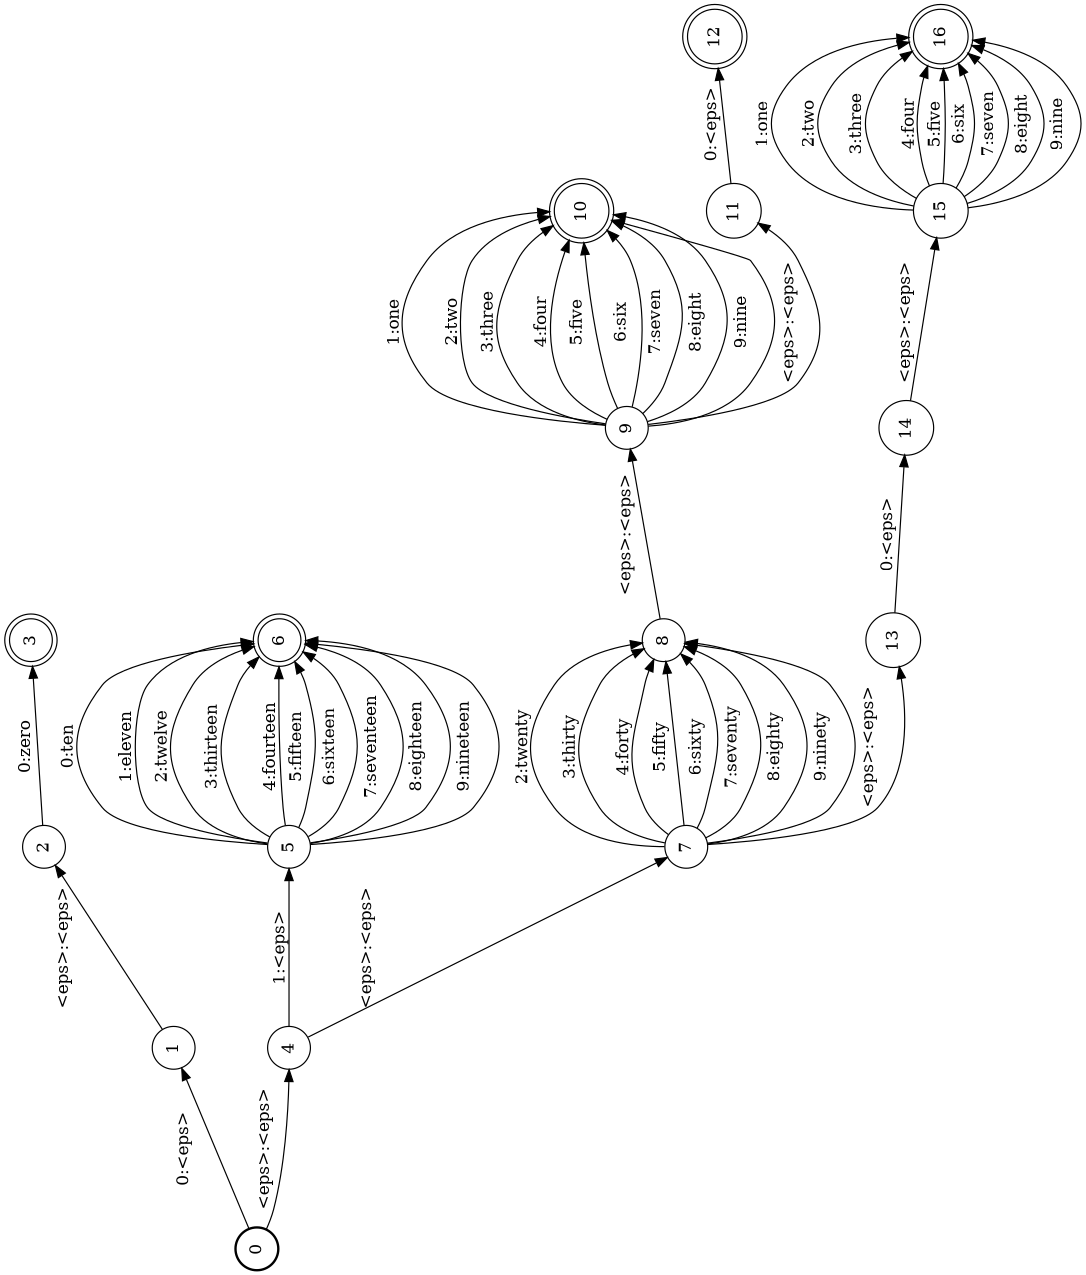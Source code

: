 digraph FST {
rankdir = LR;
size = "8.5,11";
label = "";
center = 1;
orientation = Landscape;
ranksep = "0.4";
nodesep = "0.25";
0 [label = "0", shape = circle, style = bold, fontsize = 14]
	0 -> 1 [label = "0:<eps>", fontsize = 14];
	0 -> 4 [label = "<eps>:<eps>", fontsize = 14];
1 [label = "1", shape = circle, style = solid, fontsize = 14]
	1 -> 2 [label = "<eps>:<eps>", fontsize = 14];
2 [label = "2", shape = circle, style = solid, fontsize = 14]
	2 -> 3 [label = "0:zero", fontsize = 14];
3 [label = "3", shape = doublecircle, style = solid, fontsize = 14]
4 [label = "4", shape = circle, style = solid, fontsize = 14]
	4 -> 5 [label = "1:<eps>", fontsize = 14];
	4 -> 7 [label = "<eps>:<eps>", fontsize = 14];
5 [label = "5", shape = circle, style = solid, fontsize = 14]
	5 -> 6 [label = "0:ten", fontsize = 14];
	5 -> 6 [label = "1:eleven", fontsize = 14];
	5 -> 6 [label = "2:twelve", fontsize = 14];
	5 -> 6 [label = "3:thirteen", fontsize = 14];
	5 -> 6 [label = "4:fourteen", fontsize = 14];
	5 -> 6 [label = "5:fifteen", fontsize = 14];
	5 -> 6 [label = "6:sixteen", fontsize = 14];
	5 -> 6 [label = "7:seventeen", fontsize = 14];
	5 -> 6 [label = "8:eighteen", fontsize = 14];
	5 -> 6 [label = "9:nineteen", fontsize = 14];
6 [label = "6", shape = doublecircle, style = solid, fontsize = 14]
7 [label = "7", shape = circle, style = solid, fontsize = 14]
	7 -> 8 [label = "2:twenty", fontsize = 14];
	7 -> 8 [label = "3:thirty", fontsize = 14];
	7 -> 8 [label = "4:forty", fontsize = 14];
	7 -> 8 [label = "5:fifty", fontsize = 14];
	7 -> 8 [label = "6:sixty", fontsize = 14];
	7 -> 8 [label = "7:seventy", fontsize = 14];
	7 -> 8 [label = "8:eighty", fontsize = 14];
	7 -> 8 [label = "9:ninety", fontsize = 14];
	7 -> 13 [label = "<eps>:<eps>", fontsize = 14];
8 [label = "8", shape = circle, style = solid, fontsize = 14]
	8 -> 9 [label = "<eps>:<eps>", fontsize = 14];
9 [label = "9", shape = circle, style = solid, fontsize = 14]
	9 -> 10 [label = "1:one", fontsize = 14];
	9 -> 10 [label = "2:two", fontsize = 14];
	9 -> 10 [label = "3:three", fontsize = 14];
	9 -> 10 [label = "4:four", fontsize = 14];
	9 -> 10 [label = "5:five", fontsize = 14];
	9 -> 10 [label = "6:six", fontsize = 14];
	9 -> 10 [label = "7:seven", fontsize = 14];
	9 -> 10 [label = "8:eight", fontsize = 14];
	9 -> 10 [label = "9:nine", fontsize = 14];
	9 -> 11 [label = "<eps>:<eps>", fontsize = 14];
10 [label = "10", shape = doublecircle, style = solid, fontsize = 14]
11 [label = "11", shape = circle, style = solid, fontsize = 14]
	11 -> 12 [label = "0:<eps>", fontsize = 14];
12 [label = "12", shape = doublecircle, style = solid, fontsize = 14]
13 [label = "13", shape = circle, style = solid, fontsize = 14]
	13 -> 14 [label = "0:<eps>", fontsize = 14];
14 [label = "14", shape = circle, style = solid, fontsize = 14]
	14 -> 15 [label = "<eps>:<eps>", fontsize = 14];
15 [label = "15", shape = circle, style = solid, fontsize = 14]
	15 -> 16 [label = "1:one", fontsize = 14];
	15 -> 16 [label = "2:two", fontsize = 14];
	15 -> 16 [label = "3:three", fontsize = 14];
	15 -> 16 [label = "4:four", fontsize = 14];
	15 -> 16 [label = "5:five", fontsize = 14];
	15 -> 16 [label = "6:six", fontsize = 14];
	15 -> 16 [label = "7:seven", fontsize = 14];
	15 -> 16 [label = "8:eight", fontsize = 14];
	15 -> 16 [label = "9:nine", fontsize = 14];
16 [label = "16", shape = doublecircle, style = solid, fontsize = 14]
}
